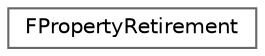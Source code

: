 digraph "Graphical Class Hierarchy"
{
 // INTERACTIVE_SVG=YES
 // LATEX_PDF_SIZE
  bgcolor="transparent";
  edge [fontname=Helvetica,fontsize=10,labelfontname=Helvetica,labelfontsize=10];
  node [fontname=Helvetica,fontsize=10,shape=box,height=0.2,width=0.4];
  rankdir="LR";
  Node0 [id="Node000000",label="FPropertyRetirement",height=0.2,width=0.4,color="grey40", fillcolor="white", style="filled",URL="$dc/d66/structFPropertyRetirement.html",tooltip="Information for tracking retirement and retransmission of a property."];
}
